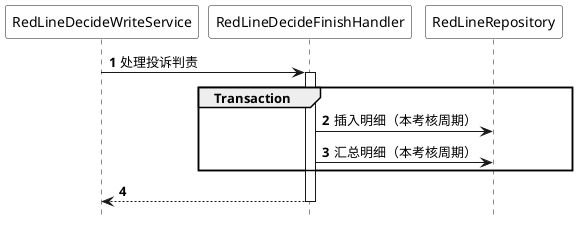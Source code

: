 @startuml
'https://plantuml.com/sequence-diagram

'隐藏脚注
hide footbox

'使用 toy 主题


'编号
autonumber 1

'隐藏孤立的参与者
hide unlinked

'文字对齐，向左对齐
skinparam sequenceMessageAlign left

'箭头粗度
skinparam sequenceArrowThickness 1

' 皮肤
skinparam sequence {
    ParticipantBackgroundColor #white
       ParticipantFontColor black
       ActorBackgroundColor white
       ActorFontColor black
}

actor 小二 as admin
participant RedLineDecideWriteService as RedLineDecideWriteService
participant Metaq as Metaq
participant RedLineDecideFinishHandler as RedLineDecideFinishHandler
participant RedLineRepository as RedLineRepository


RedLineDecideWriteService -> RedLineDecideFinishHandler : 处理投诉判责

activate RedLineDecideFinishHandler

group Transaction
    RedLineDecideFinishHandler -> RedLineRepository : 插入明细（本考核周期）
    RedLineDecideFinishHandler -> RedLineRepository : 汇总明细（本考核周期）
end group

return






@enduml